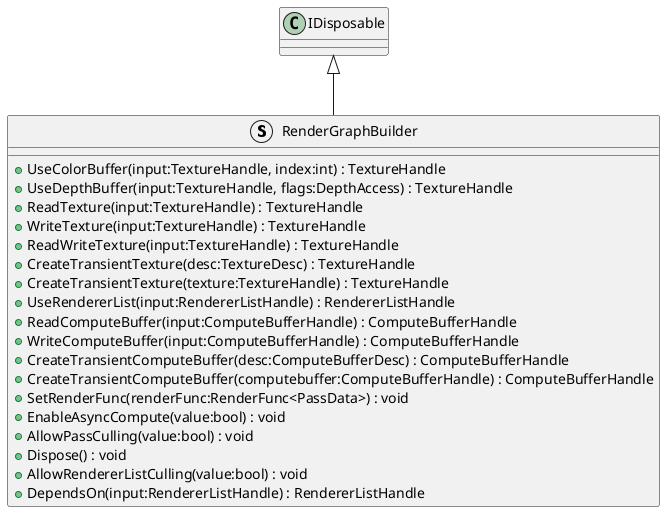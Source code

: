 @startuml
struct RenderGraphBuilder {
    + UseColorBuffer(input:TextureHandle, index:int) : TextureHandle
    + UseDepthBuffer(input:TextureHandle, flags:DepthAccess) : TextureHandle
    + ReadTexture(input:TextureHandle) : TextureHandle
    + WriteTexture(input:TextureHandle) : TextureHandle
    + ReadWriteTexture(input:TextureHandle) : TextureHandle
    + CreateTransientTexture(desc:TextureDesc) : TextureHandle
    + CreateTransientTexture(texture:TextureHandle) : TextureHandle
    + UseRendererList(input:RendererListHandle) : RendererListHandle
    + ReadComputeBuffer(input:ComputeBufferHandle) : ComputeBufferHandle
    + WriteComputeBuffer(input:ComputeBufferHandle) : ComputeBufferHandle
    + CreateTransientComputeBuffer(desc:ComputeBufferDesc) : ComputeBufferHandle
    + CreateTransientComputeBuffer(computebuffer:ComputeBufferHandle) : ComputeBufferHandle
    + SetRenderFunc(renderFunc:RenderFunc<PassData>) : void
    + EnableAsyncCompute(value:bool) : void
    + AllowPassCulling(value:bool) : void
    + Dispose() : void
    + AllowRendererListCulling(value:bool) : void
    + DependsOn(input:RendererListHandle) : RendererListHandle
}
IDisposable <|-- RenderGraphBuilder
@enduml
